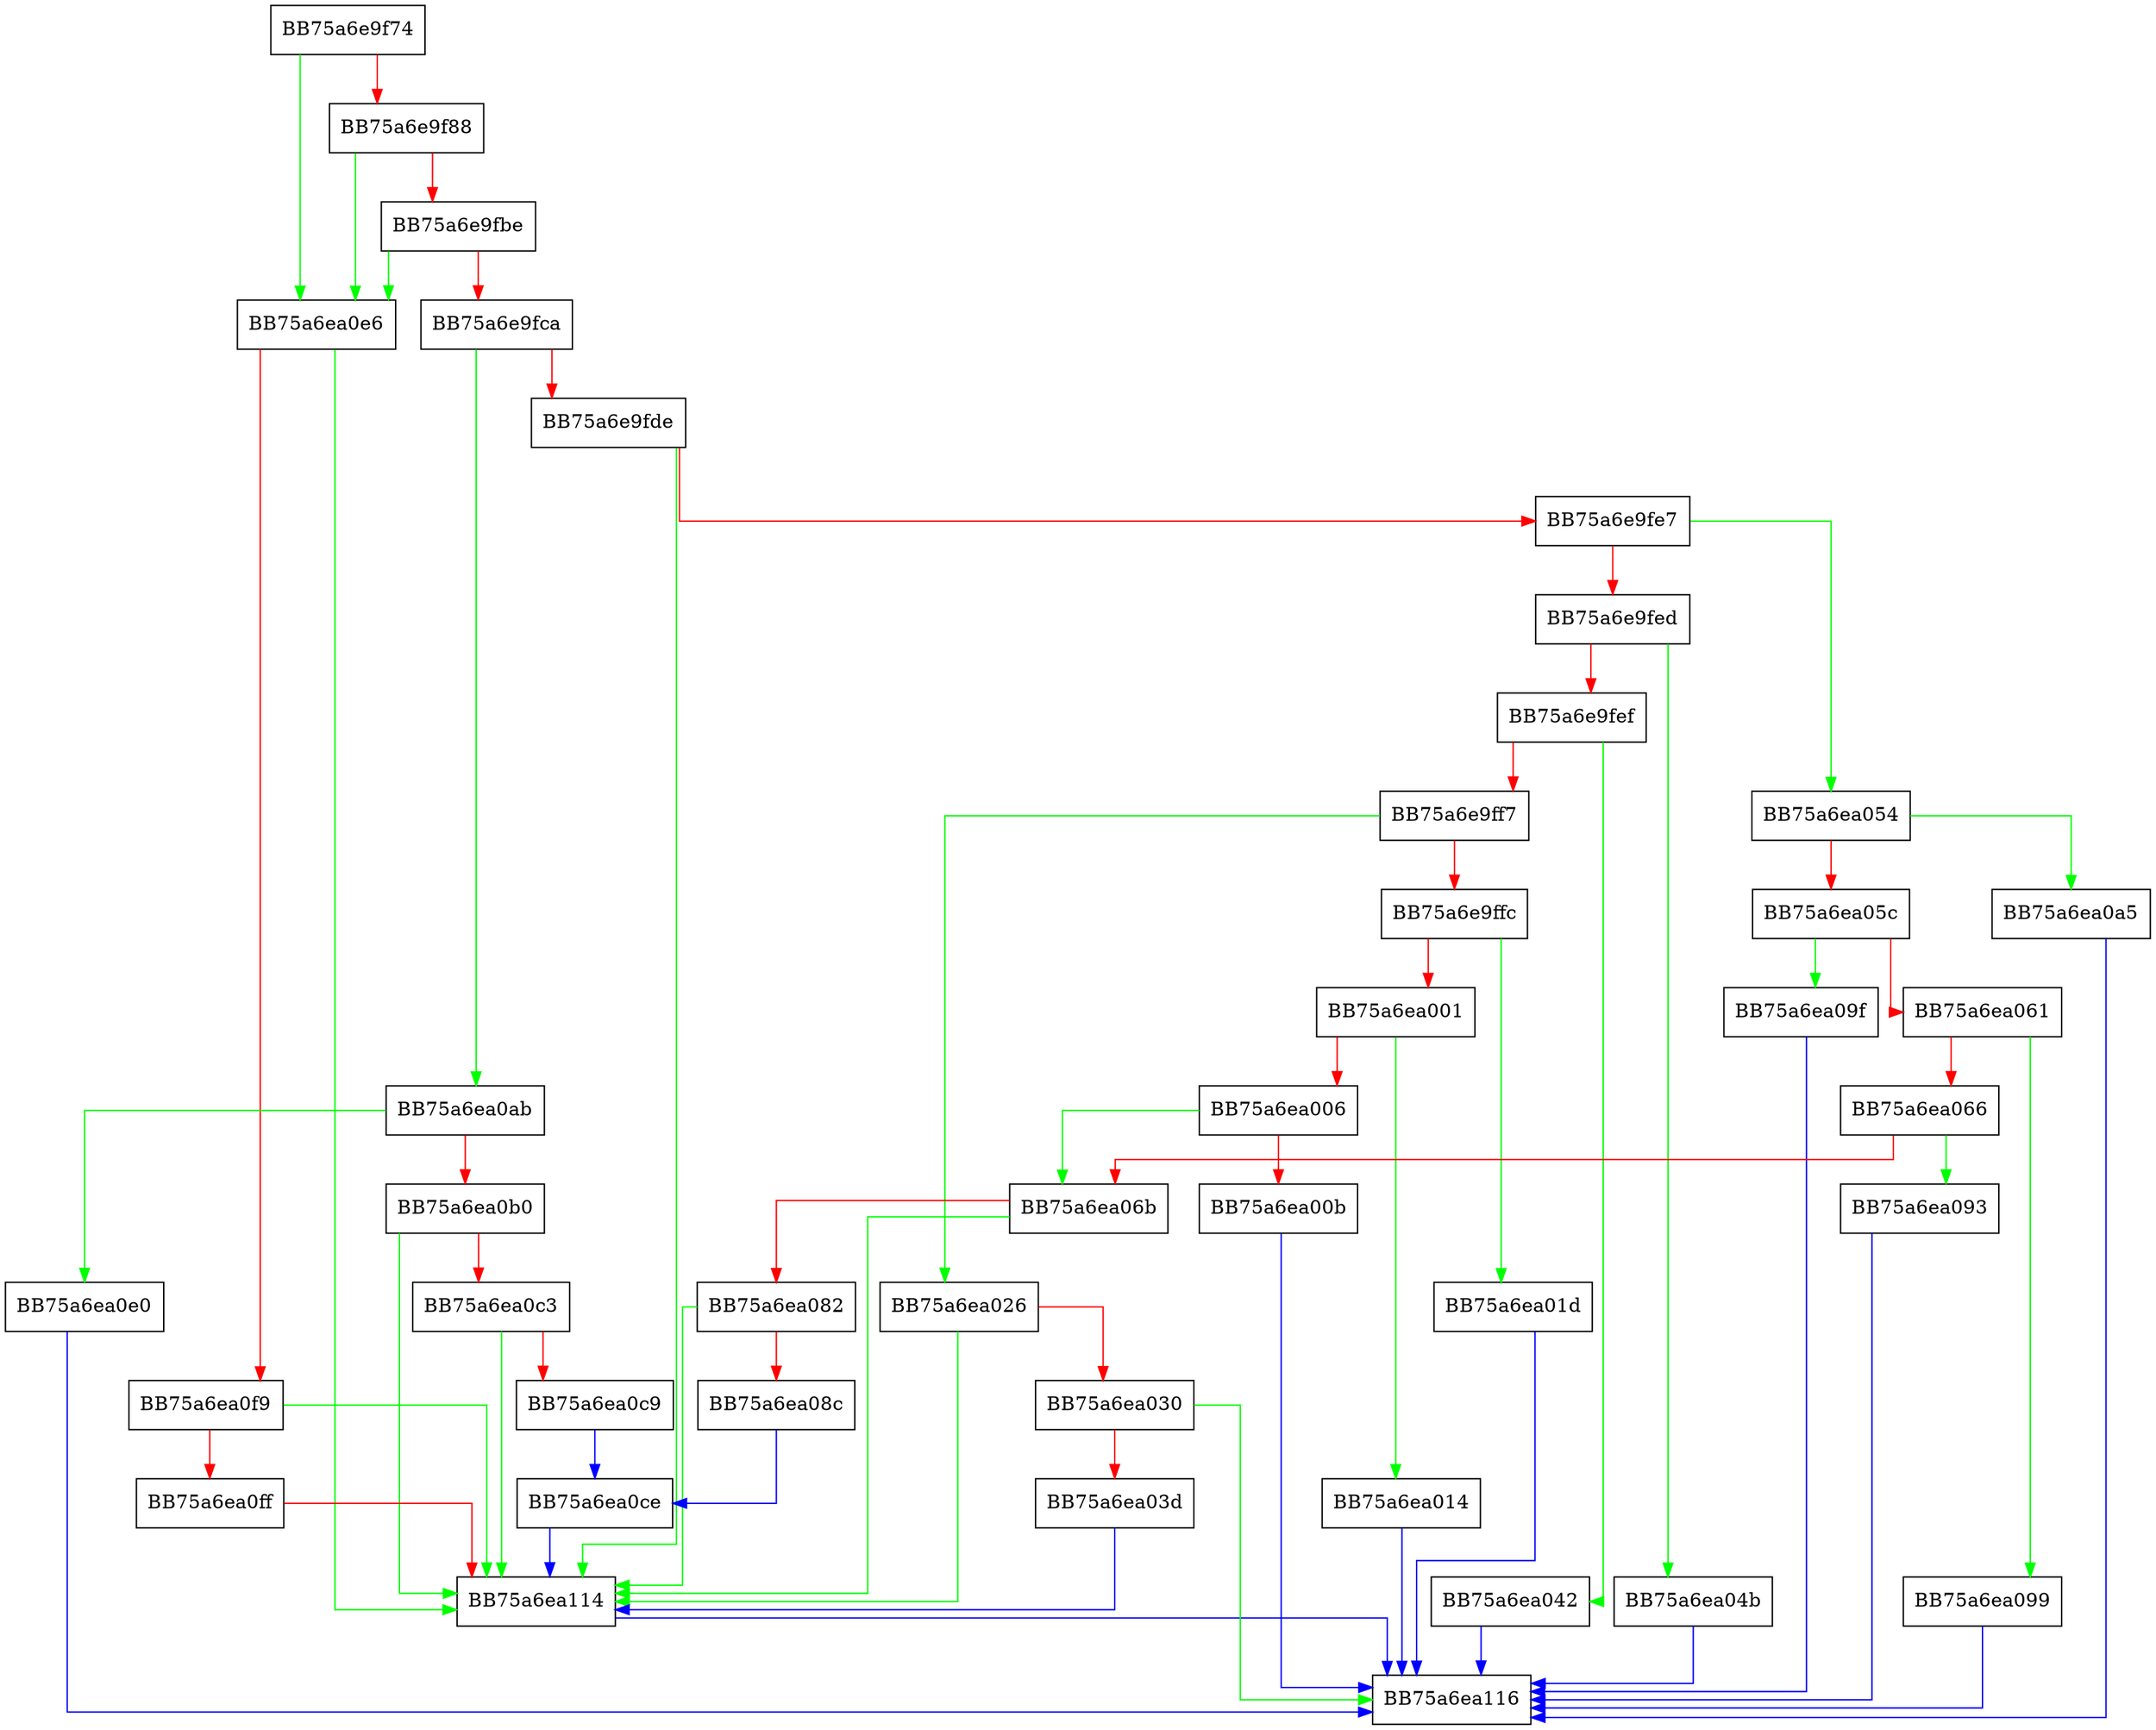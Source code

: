 digraph GetProperty {
  node [shape="box"];
  graph [splines=ortho];
  BB75a6e9f74 -> BB75a6ea0e6 [color="green"];
  BB75a6e9f74 -> BB75a6e9f88 [color="red"];
  BB75a6e9f88 -> BB75a6ea0e6 [color="green"];
  BB75a6e9f88 -> BB75a6e9fbe [color="red"];
  BB75a6e9fbe -> BB75a6ea0e6 [color="green"];
  BB75a6e9fbe -> BB75a6e9fca [color="red"];
  BB75a6e9fca -> BB75a6ea0ab [color="green"];
  BB75a6e9fca -> BB75a6e9fde [color="red"];
  BB75a6e9fde -> BB75a6ea114 [color="green"];
  BB75a6e9fde -> BB75a6e9fe7 [color="red"];
  BB75a6e9fe7 -> BB75a6ea054 [color="green"];
  BB75a6e9fe7 -> BB75a6e9fed [color="red"];
  BB75a6e9fed -> BB75a6ea04b [color="green"];
  BB75a6e9fed -> BB75a6e9fef [color="red"];
  BB75a6e9fef -> BB75a6ea042 [color="green"];
  BB75a6e9fef -> BB75a6e9ff7 [color="red"];
  BB75a6e9ff7 -> BB75a6ea026 [color="green"];
  BB75a6e9ff7 -> BB75a6e9ffc [color="red"];
  BB75a6e9ffc -> BB75a6ea01d [color="green"];
  BB75a6e9ffc -> BB75a6ea001 [color="red"];
  BB75a6ea001 -> BB75a6ea014 [color="green"];
  BB75a6ea001 -> BB75a6ea006 [color="red"];
  BB75a6ea006 -> BB75a6ea06b [color="green"];
  BB75a6ea006 -> BB75a6ea00b [color="red"];
  BB75a6ea00b -> BB75a6ea116 [color="blue"];
  BB75a6ea014 -> BB75a6ea116 [color="blue"];
  BB75a6ea01d -> BB75a6ea116 [color="blue"];
  BB75a6ea026 -> BB75a6ea114 [color="green"];
  BB75a6ea026 -> BB75a6ea030 [color="red"];
  BB75a6ea030 -> BB75a6ea116 [color="green"];
  BB75a6ea030 -> BB75a6ea03d [color="red"];
  BB75a6ea03d -> BB75a6ea114 [color="blue"];
  BB75a6ea042 -> BB75a6ea116 [color="blue"];
  BB75a6ea04b -> BB75a6ea116 [color="blue"];
  BB75a6ea054 -> BB75a6ea0a5 [color="green"];
  BB75a6ea054 -> BB75a6ea05c [color="red"];
  BB75a6ea05c -> BB75a6ea09f [color="green"];
  BB75a6ea05c -> BB75a6ea061 [color="red"];
  BB75a6ea061 -> BB75a6ea099 [color="green"];
  BB75a6ea061 -> BB75a6ea066 [color="red"];
  BB75a6ea066 -> BB75a6ea093 [color="green"];
  BB75a6ea066 -> BB75a6ea06b [color="red"];
  BB75a6ea06b -> BB75a6ea114 [color="green"];
  BB75a6ea06b -> BB75a6ea082 [color="red"];
  BB75a6ea082 -> BB75a6ea114 [color="green"];
  BB75a6ea082 -> BB75a6ea08c [color="red"];
  BB75a6ea08c -> BB75a6ea0ce [color="blue"];
  BB75a6ea093 -> BB75a6ea116 [color="blue"];
  BB75a6ea099 -> BB75a6ea116 [color="blue"];
  BB75a6ea09f -> BB75a6ea116 [color="blue"];
  BB75a6ea0a5 -> BB75a6ea116 [color="blue"];
  BB75a6ea0ab -> BB75a6ea0e0 [color="green"];
  BB75a6ea0ab -> BB75a6ea0b0 [color="red"];
  BB75a6ea0b0 -> BB75a6ea114 [color="green"];
  BB75a6ea0b0 -> BB75a6ea0c3 [color="red"];
  BB75a6ea0c3 -> BB75a6ea114 [color="green"];
  BB75a6ea0c3 -> BB75a6ea0c9 [color="red"];
  BB75a6ea0c9 -> BB75a6ea0ce [color="blue"];
  BB75a6ea0ce -> BB75a6ea114 [color="blue"];
  BB75a6ea0e0 -> BB75a6ea116 [color="blue"];
  BB75a6ea0e6 -> BB75a6ea114 [color="green"];
  BB75a6ea0e6 -> BB75a6ea0f9 [color="red"];
  BB75a6ea0f9 -> BB75a6ea114 [color="green"];
  BB75a6ea0f9 -> BB75a6ea0ff [color="red"];
  BB75a6ea0ff -> BB75a6ea114 [color="red"];
  BB75a6ea114 -> BB75a6ea116 [color="blue"];
}